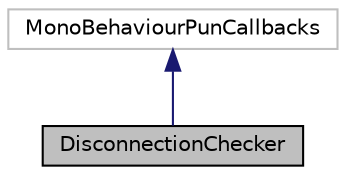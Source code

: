 digraph "DisconnectionChecker"
{
 // INTERACTIVE_SVG=YES
 // LATEX_PDF_SIZE
  edge [fontname="Helvetica",fontsize="10",labelfontname="Helvetica",labelfontsize="10"];
  node [fontname="Helvetica",fontsize="10",shape=record];
  Node1 [label="DisconnectionChecker",height=0.2,width=0.4,color="black", fillcolor="grey75", style="filled", fontcolor="black",tooltip="This class manages when the player disconnects from the game, intentionally or unexpectedly."];
  Node2 -> Node1 [dir="back",color="midnightblue",fontsize="10",style="solid",fontname="Helvetica"];
  Node2 [label="MonoBehaviourPunCallbacks",height=0.2,width=0.4,color="grey75", fillcolor="white", style="filled",tooltip=" "];
}
